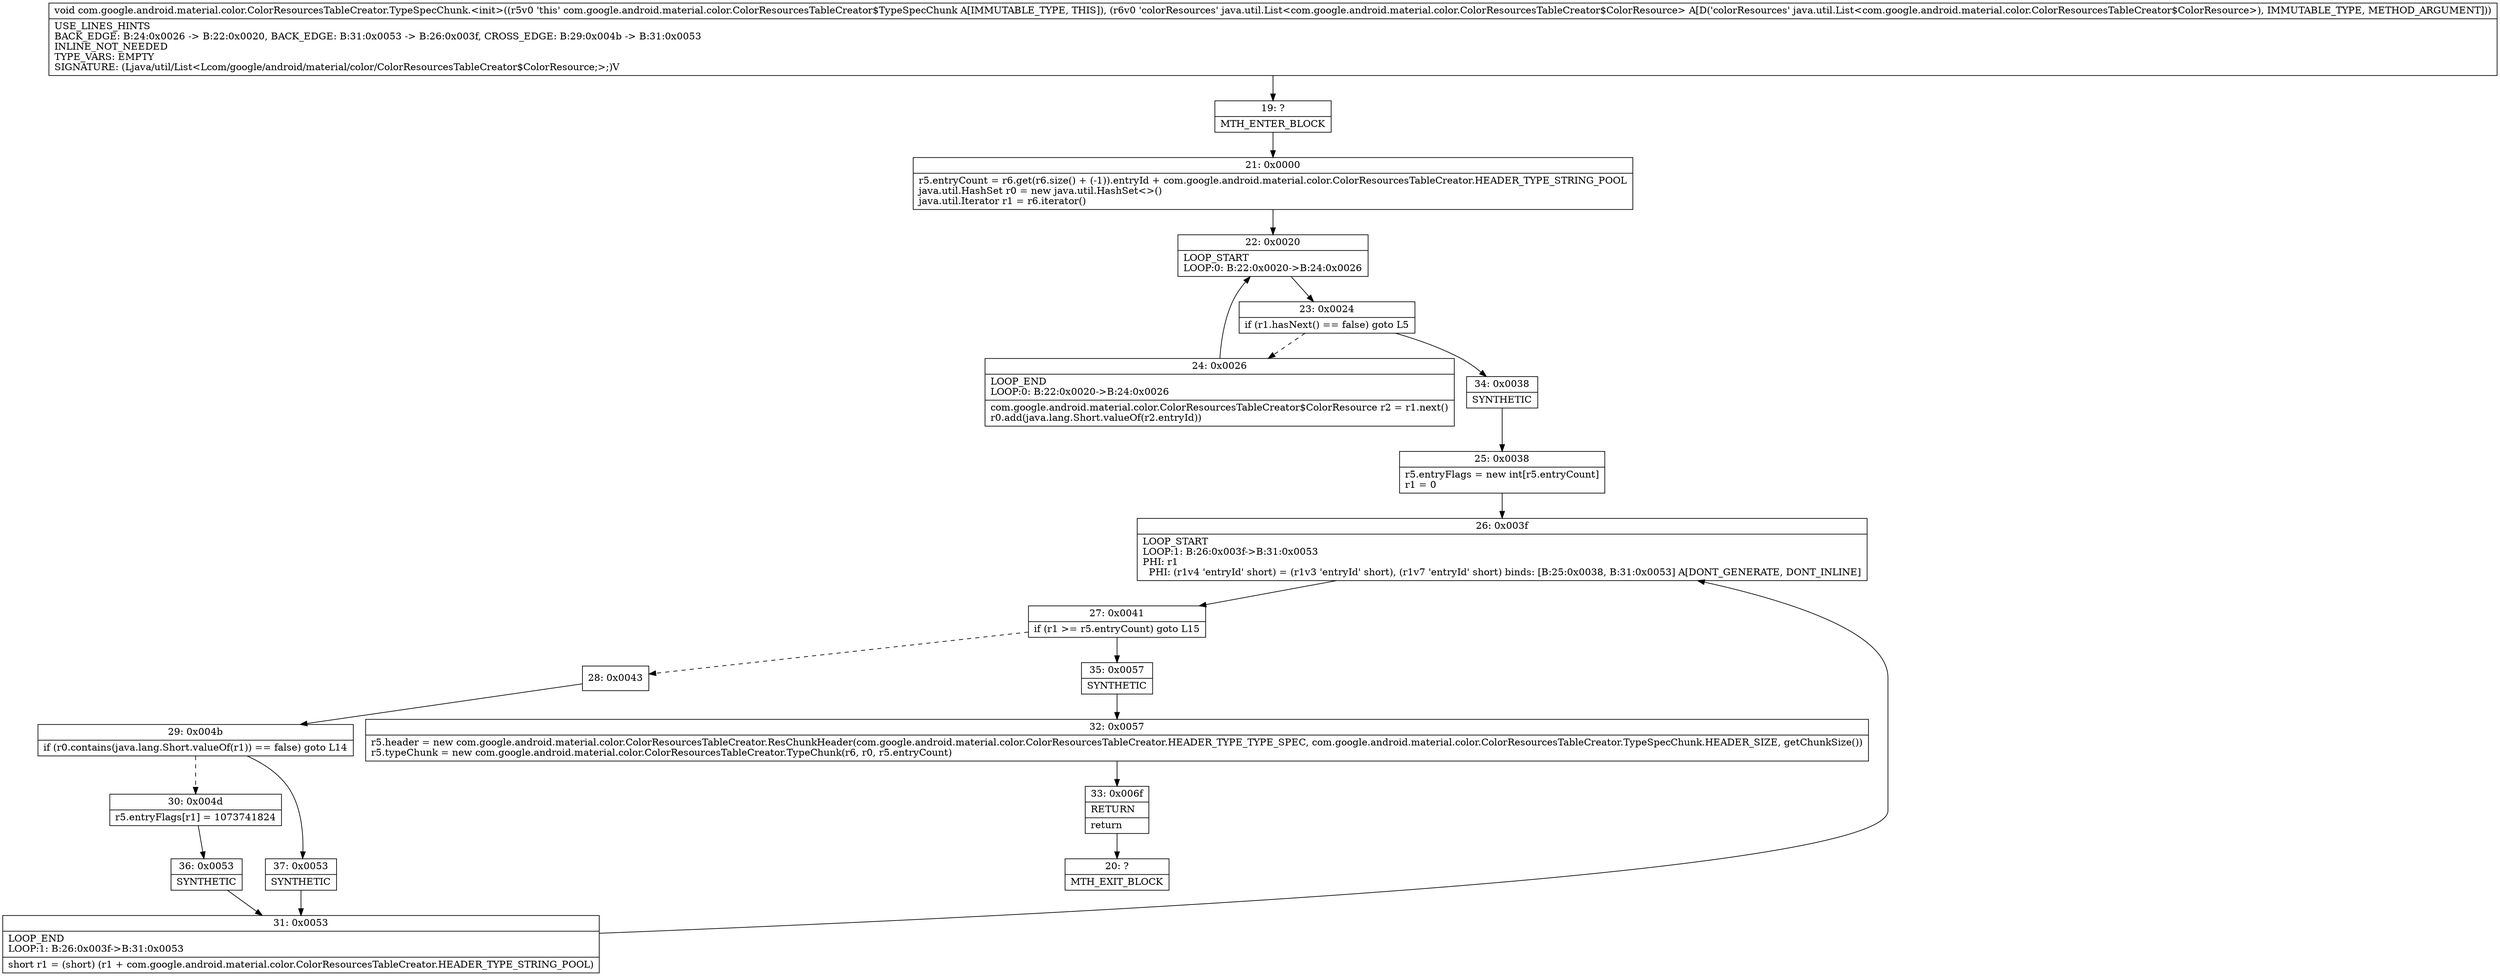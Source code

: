 digraph "CFG forcom.google.android.material.color.ColorResourcesTableCreator.TypeSpecChunk.\<init\>(Ljava\/util\/List;)V" {
Node_19 [shape=record,label="{19\:\ ?|MTH_ENTER_BLOCK\l}"];
Node_21 [shape=record,label="{21\:\ 0x0000|r5.entryCount = r6.get(r6.size() + (\-1)).entryId + com.google.android.material.color.ColorResourcesTableCreator.HEADER_TYPE_STRING_POOL\ljava.util.HashSet r0 = new java.util.HashSet\<\>()\ljava.util.Iterator r1 = r6.iterator()\l}"];
Node_22 [shape=record,label="{22\:\ 0x0020|LOOP_START\lLOOP:0: B:22:0x0020\-\>B:24:0x0026\l}"];
Node_23 [shape=record,label="{23\:\ 0x0024|if (r1.hasNext() == false) goto L5\l}"];
Node_24 [shape=record,label="{24\:\ 0x0026|LOOP_END\lLOOP:0: B:22:0x0020\-\>B:24:0x0026\l|com.google.android.material.color.ColorResourcesTableCreator$ColorResource r2 = r1.next()\lr0.add(java.lang.Short.valueOf(r2.entryId))\l}"];
Node_34 [shape=record,label="{34\:\ 0x0038|SYNTHETIC\l}"];
Node_25 [shape=record,label="{25\:\ 0x0038|r5.entryFlags = new int[r5.entryCount]\lr1 = 0\l}"];
Node_26 [shape=record,label="{26\:\ 0x003f|LOOP_START\lLOOP:1: B:26:0x003f\-\>B:31:0x0053\lPHI: r1 \l  PHI: (r1v4 'entryId' short) = (r1v3 'entryId' short), (r1v7 'entryId' short) binds: [B:25:0x0038, B:31:0x0053] A[DONT_GENERATE, DONT_INLINE]\l}"];
Node_27 [shape=record,label="{27\:\ 0x0041|if (r1 \>= r5.entryCount) goto L15\l}"];
Node_28 [shape=record,label="{28\:\ 0x0043}"];
Node_29 [shape=record,label="{29\:\ 0x004b|if (r0.contains(java.lang.Short.valueOf(r1)) == false) goto L14\l}"];
Node_30 [shape=record,label="{30\:\ 0x004d|r5.entryFlags[r1] = 1073741824\l}"];
Node_36 [shape=record,label="{36\:\ 0x0053|SYNTHETIC\l}"];
Node_31 [shape=record,label="{31\:\ 0x0053|LOOP_END\lLOOP:1: B:26:0x003f\-\>B:31:0x0053\l|short r1 = (short) (r1 + com.google.android.material.color.ColorResourcesTableCreator.HEADER_TYPE_STRING_POOL)\l}"];
Node_37 [shape=record,label="{37\:\ 0x0053|SYNTHETIC\l}"];
Node_35 [shape=record,label="{35\:\ 0x0057|SYNTHETIC\l}"];
Node_32 [shape=record,label="{32\:\ 0x0057|r5.header = new com.google.android.material.color.ColorResourcesTableCreator.ResChunkHeader(com.google.android.material.color.ColorResourcesTableCreator.HEADER_TYPE_TYPE_SPEC, com.google.android.material.color.ColorResourcesTableCreator.TypeSpecChunk.HEADER_SIZE, getChunkSize())\lr5.typeChunk = new com.google.android.material.color.ColorResourcesTableCreator.TypeChunk(r6, r0, r5.entryCount)\l}"];
Node_33 [shape=record,label="{33\:\ 0x006f|RETURN\l|return\l}"];
Node_20 [shape=record,label="{20\:\ ?|MTH_EXIT_BLOCK\l}"];
MethodNode[shape=record,label="{void com.google.android.material.color.ColorResourcesTableCreator.TypeSpecChunk.\<init\>((r5v0 'this' com.google.android.material.color.ColorResourcesTableCreator$TypeSpecChunk A[IMMUTABLE_TYPE, THIS]), (r6v0 'colorResources' java.util.List\<com.google.android.material.color.ColorResourcesTableCreator$ColorResource\> A[D('colorResources' java.util.List\<com.google.android.material.color.ColorResourcesTableCreator$ColorResource\>), IMMUTABLE_TYPE, METHOD_ARGUMENT]))  | USE_LINES_HINTS\lBACK_EDGE: B:24:0x0026 \-\> B:22:0x0020, BACK_EDGE: B:31:0x0053 \-\> B:26:0x003f, CROSS_EDGE: B:29:0x004b \-\> B:31:0x0053\lINLINE_NOT_NEEDED\lTYPE_VARS: EMPTY\lSIGNATURE: (Ljava\/util\/List\<Lcom\/google\/android\/material\/color\/ColorResourcesTableCreator$ColorResource;\>;)V\l}"];
MethodNode -> Node_19;Node_19 -> Node_21;
Node_21 -> Node_22;
Node_22 -> Node_23;
Node_23 -> Node_24[style=dashed];
Node_23 -> Node_34;
Node_24 -> Node_22;
Node_34 -> Node_25;
Node_25 -> Node_26;
Node_26 -> Node_27;
Node_27 -> Node_28[style=dashed];
Node_27 -> Node_35;
Node_28 -> Node_29;
Node_29 -> Node_30[style=dashed];
Node_29 -> Node_37;
Node_30 -> Node_36;
Node_36 -> Node_31;
Node_31 -> Node_26;
Node_37 -> Node_31;
Node_35 -> Node_32;
Node_32 -> Node_33;
Node_33 -> Node_20;
}

